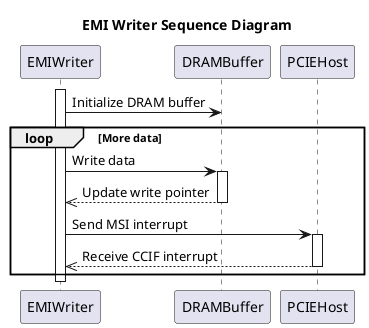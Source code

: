 @startuml
title EMI Writer Sequence Diagram

participant EMIWriter
participant DRAMBuffer
participant PCIEHost

activate EMIWriter
EMIWriter -> DRAMBuffer: Initialize DRAM buffer
loop More data
    EMIWriter -> DRAMBuffer: Write data
    activate DRAMBuffer
    DRAMBuffer -->> EMIWriter: Update write pointer
    deactivate DRAMBuffer
    EMIWriter -> PCIEHost: Send MSI interrupt
    activate PCIEHost
    PCIEHost -->> EMIWriter: Receive CCIF interrupt
    deactivate PCIEHost
end
deactivate EMIWriter

@enduml
